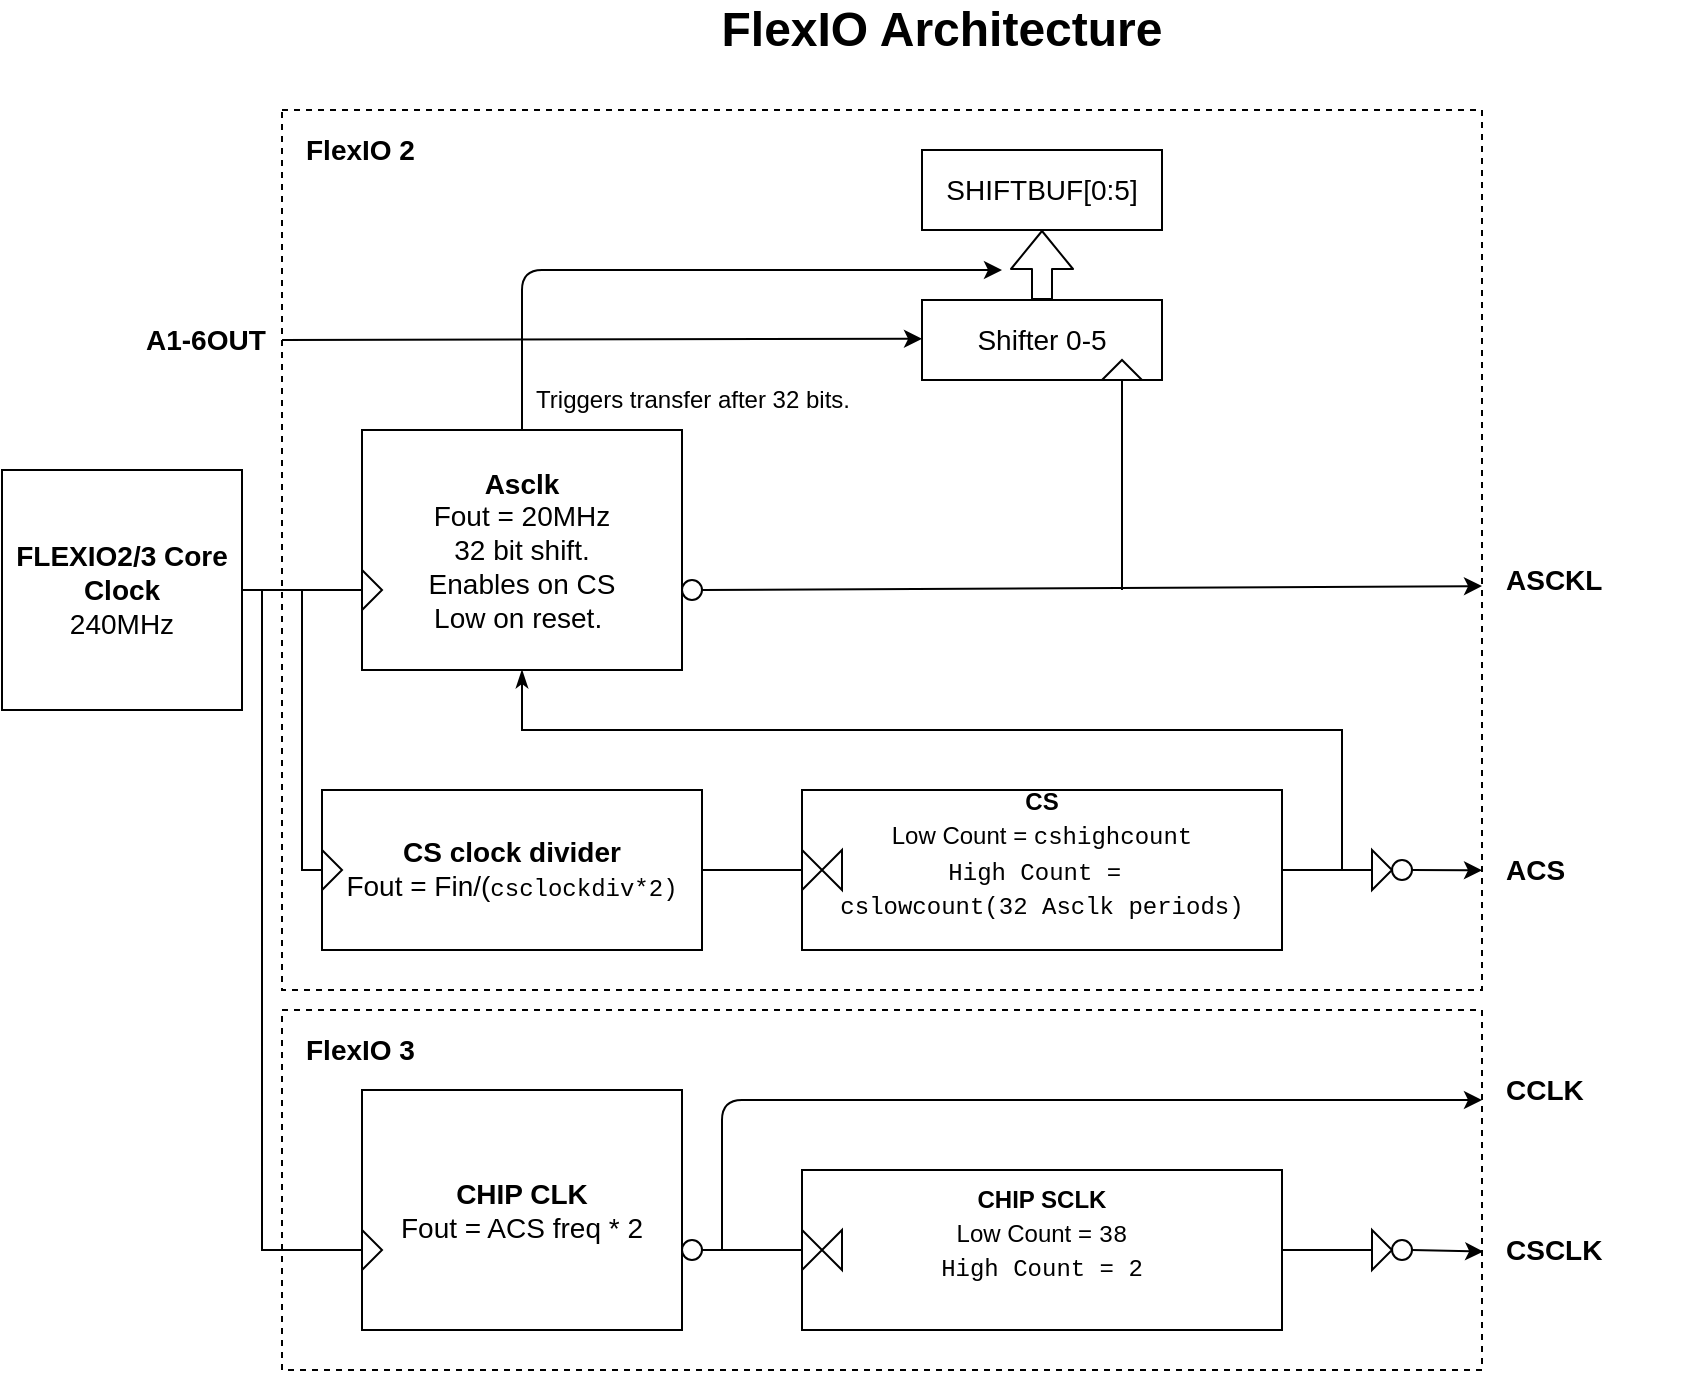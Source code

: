 <mxfile version="13.4.5" type="device"><diagram id="zMdHHGrJSZtKjhyNDhxt" name="Page-1"><mxGraphModel dx="1577" dy="1063" grid="1" gridSize="10" guides="1" tooltips="1" connect="1" arrows="1" fold="1" page="1" pageScale="1" pageWidth="4681" pageHeight="3300" math="0" shadow="0"><root><mxCell id="0"/><mxCell id="1" parent="0"/><mxCell id="HZ4cuATQGfqaaVmYHo4V-74" value="" style="rounded=0;whiteSpace=wrap;html=1;fontSize=14;fillColor=none;dashed=1;" parent="1" vertex="1"><mxGeometry x="180" y="300" width="600" height="440" as="geometry"/></mxCell><mxCell id="HZ4cuATQGfqaaVmYHo4V-34" value="FlexIO Architecture" style="text;html=1;strokeColor=none;fillColor=none;align=center;verticalAlign=middle;whiteSpace=wrap;rounded=0;fontStyle=1;fontSize=24;" parent="1" vertex="1"><mxGeometry x="350" y="250" width="320" height="20" as="geometry"/></mxCell><mxCell id="HZ4cuATQGfqaaVmYHo4V-35" value="Shifter 0-5" style="rounded=0;whiteSpace=wrap;html=1;fontSize=14;fillColor=none;" parent="1" vertex="1"><mxGeometry x="500" y="395" width="120" height="40" as="geometry"/></mxCell><mxCell id="HZ4cuATQGfqaaVmYHo4V-39" value="SHIFTBUF[0:5]" style="rounded=0;whiteSpace=wrap;html=1;fontSize=14;fillColor=none;" parent="1" vertex="1"><mxGeometry x="500" y="320" width="120" height="40" as="geometry"/></mxCell><mxCell id="HZ4cuATQGfqaaVmYHo4V-52" value="" style="triangle;whiteSpace=wrap;html=1;fillColor=none;fontSize=14;direction=north;" parent="1" vertex="1"><mxGeometry x="590" y="425" width="20" height="10" as="geometry"/></mxCell><mxCell id="HZ4cuATQGfqaaVmYHo4V-55" value="" style="shape=flexArrow;endArrow=classic;html=1;fontSize=14;entryX=0.5;entryY=1;entryDx=0;entryDy=0;exitX=0.5;exitY=0;exitDx=0;exitDy=0;" parent="1" edge="1" target="HZ4cuATQGfqaaVmYHo4V-39" source="HZ4cuATQGfqaaVmYHo4V-35"><mxGeometry width="50" height="50" relative="1" as="geometry"><mxPoint x="745" y="395" as="sourcePoint"/><mxPoint x="745.5" y="435" as="targetPoint"/></mxGeometry></mxCell><mxCell id="HZ4cuATQGfqaaVmYHo4V-60" value="" style="endArrow=classic;html=1;fontSize=14;exitX=0.5;exitY=0;exitDx=0;exitDy=0;" parent="1" edge="1" source="XlL8CbeF0Cy3DiU_AWjd-17"><mxGeometry width="50" height="50" relative="1" as="geometry"><mxPoint x="290" y="435.0" as="sourcePoint"/><mxPoint x="540" y="380" as="targetPoint"/><Array as="points"><mxPoint x="300" y="380"/></Array></mxGeometry></mxCell><mxCell id="HZ4cuATQGfqaaVmYHo4V-61" value="" style="endArrow=classic;html=1;fontSize=14;entryX=0;entryY=0.5;entryDx=0;entryDy=0;exitX=1;exitY=0.5;exitDx=0;exitDy=0;" parent="1" edge="1" source="HZ4cuATQGfqaaVmYHo4V-81"><mxGeometry width="50" height="50" relative="1" as="geometry"><mxPoint x="460" y="414.41" as="sourcePoint"/><mxPoint x="500" y="414.41" as="targetPoint"/></mxGeometry></mxCell><mxCell id="HZ4cuATQGfqaaVmYHo4V-66" value="&lt;b&gt;FLEXIO2/3 Core&lt;/b&gt;&lt;br&gt;&lt;b&gt;Clock&lt;/b&gt;&lt;br&gt;240MHz" style="rounded=0;whiteSpace=wrap;html=1;fontSize=14;fillColor=none;" parent="1" vertex="1"><mxGeometry x="40" y="480" width="120" height="120" as="geometry"/></mxCell><mxCell id="HZ4cuATQGfqaaVmYHo4V-70" value="" style="endArrow=classic;html=1;fontSize=14;exitX=1;exitY=0.5;exitDx=0;exitDy=0;entryX=1;entryY=0.541;entryDx=0;entryDy=0;entryPerimeter=0;" parent="1" edge="1" target="HZ4cuATQGfqaaVmYHo4V-74" source="XlL8CbeF0Cy3DiU_AWjd-19"><mxGeometry width="50" height="50" relative="1" as="geometry"><mxPoint x="640" y="579.5" as="sourcePoint"/><mxPoint x="840" y="580" as="targetPoint"/></mxGeometry></mxCell><mxCell id="HZ4cuATQGfqaaVmYHo4V-75" value="FlexIO 2" style="text;html=1;strokeColor=none;fillColor=none;align=left;verticalAlign=middle;whiteSpace=wrap;rounded=0;fontStyle=1;fontSize=14;" parent="1" vertex="1"><mxGeometry x="190" y="310" width="320" height="20" as="geometry"/></mxCell><mxCell id="HZ4cuATQGfqaaVmYHo4V-81" value="A1-6OUT" style="text;html=1;strokeColor=none;fillColor=none;align=left;verticalAlign=middle;whiteSpace=wrap;rounded=0;fontStyle=1;fontSize=14;" parent="1" vertex="1"><mxGeometry x="110" y="405" width="70" height="20" as="geometry"/></mxCell><mxCell id="HZ4cuATQGfqaaVmYHo4V-83" value="ASCKL" style="text;html=1;strokeColor=none;fillColor=none;align=left;verticalAlign=middle;whiteSpace=wrap;rounded=0;fontStyle=1;fontSize=14;" parent="1" vertex="1"><mxGeometry x="790" y="525" width="100" height="20" as="geometry"/></mxCell><mxCell id="HZ4cuATQGfqaaVmYHo4V-84" value="" style="endArrow=none;html=1;fontSize=24;entryX=0;entryY=0.5;entryDx=0;entryDy=0;" parent="1" target="XlL8CbeF0Cy3DiU_AWjd-18" edge="1"><mxGeometry width="50" height="50" relative="1" as="geometry"><mxPoint x="160" y="540" as="sourcePoint"/><mxPoint x="200.0" y="540" as="targetPoint"/></mxGeometry></mxCell><mxCell id="HZ4cuATQGfqaaVmYHo4V-92" value="" style="endArrow=none;html=1;fontSize=24;entryX=0;entryY=0.5;entryDx=0;entryDy=0;" parent="1" target="HZ4cuATQGfqaaVmYHo4V-52" edge="1"><mxGeometry width="50" height="50" relative="1" as="geometry"><mxPoint x="600" y="540" as="sourcePoint"/><mxPoint x="689.66" y="460.34" as="targetPoint"/></mxGeometry></mxCell><mxCell id="XlL8CbeF0Cy3DiU_AWjd-9" style="edgeStyle=orthogonalEdgeStyle;rounded=0;orthogonalLoop=1;jettySize=auto;html=1;exitX=1;exitY=0.5;exitDx=0;exitDy=0;entryX=0;entryY=0.5;entryDx=0;entryDy=0;endArrow=none;endFill=0;" edge="1" parent="1" source="XlL8CbeF0Cy3DiU_AWjd-1" target="XlL8CbeF0Cy3DiU_AWjd-8"><mxGeometry relative="1" as="geometry"/></mxCell><mxCell id="XlL8CbeF0Cy3DiU_AWjd-1" value="&lt;b&gt;CS clock divider&lt;/b&gt;&lt;br&gt;Fout = Fin/(&lt;span style=&quot;background-color: rgb(255 , 255 , 255) ; font-family: &amp;#34;menlo&amp;#34; , &amp;#34;monaco&amp;#34; , &amp;#34;courier new&amp;#34; , monospace ; font-size: 12px&quot;&gt;csclockdiv*2)&lt;/span&gt;" style="rounded=0;whiteSpace=wrap;html=1;fontSize=14;fillColor=none;" vertex="1" parent="1"><mxGeometry x="200" y="640" width="190" height="80" as="geometry"/></mxCell><mxCell id="XlL8CbeF0Cy3DiU_AWjd-6" style="edgeStyle=orthogonalEdgeStyle;rounded=0;orthogonalLoop=1;jettySize=auto;html=1;exitX=0;exitY=0.5;exitDx=0;exitDy=0;endArrow=none;endFill=0;" edge="1" parent="1" source="XlL8CbeF0Cy3DiU_AWjd-2"><mxGeometry relative="1" as="geometry"><mxPoint x="190" y="540" as="targetPoint"/><Array as="points"><mxPoint x="190" y="680"/></Array></mxGeometry></mxCell><mxCell id="XlL8CbeF0Cy3DiU_AWjd-2" value="" style="triangle;whiteSpace=wrap;html=1;fillColor=none;fontSize=14;direction=east;" vertex="1" parent="1"><mxGeometry x="200" y="670" width="10" height="20" as="geometry"/></mxCell><mxCell id="XlL8CbeF0Cy3DiU_AWjd-20" style="edgeStyle=orthogonalEdgeStyle;rounded=0;orthogonalLoop=1;jettySize=auto;html=1;entryX=0.5;entryY=1;entryDx=0;entryDy=0;endArrow=classicThin;endFill=1;" edge="1" parent="1" target="XlL8CbeF0Cy3DiU_AWjd-17"><mxGeometry relative="1" as="geometry"><mxPoint x="710" y="680" as="sourcePoint"/><Array as="points"><mxPoint x="710" y="680"/><mxPoint x="710" y="610"/><mxPoint x="300" y="610"/></Array></mxGeometry></mxCell><mxCell id="XlL8CbeF0Cy3DiU_AWjd-7" value="&lt;font style=&quot;font-size: 12px&quot;&gt;&lt;b&gt;CS&lt;br&gt;&lt;/b&gt;Low Count =&amp;nbsp;&lt;span style=&quot;background-color: rgb(255 , 255 , 255) ; font-family: &amp;#34;menlo&amp;#34; , &amp;#34;monaco&amp;#34; , &amp;#34;courier new&amp;#34; , monospace&quot;&gt;cshighcount&lt;br&gt;High Count =&amp;nbsp;&lt;br&gt;&lt;/span&gt;&lt;span style=&quot;background-color: rgb(255 , 255 , 255) ; font-family: &amp;#34;menlo&amp;#34; , &amp;#34;monaco&amp;#34; , &amp;#34;courier new&amp;#34; , monospace&quot;&gt;cslowcount(32 Asclk periods)&lt;/span&gt;&lt;span style=&quot;background-color: rgb(255 , 255 , 255) ; font-family: &amp;#34;menlo&amp;#34; , &amp;#34;monaco&amp;#34; , &amp;#34;courier new&amp;#34; , monospace&quot;&gt;&lt;br&gt;&lt;/span&gt;&lt;/font&gt;&lt;span style=&quot;background-color: rgb(255 , 255 , 255) ; font-family: &amp;#34;menlo&amp;#34; , &amp;#34;monaco&amp;#34; , &amp;#34;courier new&amp;#34; , monospace ; font-size: 12px&quot;&gt;&lt;br&gt;&lt;/span&gt;" style="rounded=0;whiteSpace=wrap;html=1;fontSize=14;fillColor=none;" vertex="1" parent="1"><mxGeometry x="440" y="640" width="240" height="80" as="geometry"/></mxCell><mxCell id="XlL8CbeF0Cy3DiU_AWjd-8" value="" style="triangle;whiteSpace=wrap;html=1;fillColor=none;fontSize=14;direction=east;" vertex="1" parent="1"><mxGeometry x="440" y="670" width="10" height="20" as="geometry"/></mxCell><mxCell id="XlL8CbeF0Cy3DiU_AWjd-11" value="ACS&amp;nbsp;" style="text;html=1;strokeColor=none;fillColor=none;align=left;verticalAlign=middle;whiteSpace=wrap;rounded=0;fontStyle=1;fontSize=14;" vertex="1" parent="1"><mxGeometry x="790" y="670" width="100" height="20" as="geometry"/></mxCell><mxCell id="XlL8CbeF0Cy3DiU_AWjd-12" value="" style="endArrow=classic;html=1;fontSize=14;entryX=1;entryY=0.864;entryDx=0;entryDy=0;entryPerimeter=0;" edge="1" parent="1" source="XlL8CbeF0Cy3DiU_AWjd-10" target="HZ4cuATQGfqaaVmYHo4V-74"><mxGeometry width="50" height="50" relative="1" as="geometry"><mxPoint x="630" y="679.58" as="sourcePoint"/><mxPoint x="820" y="680" as="targetPoint"/><Array as="points"/></mxGeometry></mxCell><mxCell id="XlL8CbeF0Cy3DiU_AWjd-10" value="" style="ellipse;whiteSpace=wrap;html=1;aspect=fixed;" vertex="1" parent="1"><mxGeometry x="735" y="675" width="10" height="10" as="geometry"/></mxCell><mxCell id="XlL8CbeF0Cy3DiU_AWjd-17" value="&lt;b&gt;Asclk&lt;/b&gt;&lt;br&gt;Fout = 20MHz&lt;br&gt;32 bit shift.&lt;br&gt;Enables on CS&lt;br&gt;Low on reset.&amp;nbsp;" style="rounded=0;whiteSpace=wrap;html=1;fontSize=14;fillColor=none;" vertex="1" parent="1"><mxGeometry x="220" y="460" width="160" height="120" as="geometry"/></mxCell><mxCell id="XlL8CbeF0Cy3DiU_AWjd-18" value="" style="triangle;whiteSpace=wrap;html=1;fillColor=none;fontSize=14;direction=east;" vertex="1" parent="1"><mxGeometry x="220" y="530" width="10" height="20" as="geometry"/></mxCell><mxCell id="XlL8CbeF0Cy3DiU_AWjd-19" value="" style="ellipse;whiteSpace=wrap;html=1;aspect=fixed;" vertex="1" parent="1"><mxGeometry x="380" y="535" width="10" height="10" as="geometry"/></mxCell><mxCell id="XlL8CbeF0Cy3DiU_AWjd-25" value="" style="triangle;whiteSpace=wrap;html=1;fillColor=none;fontSize=14;direction=east;" vertex="1" parent="1"><mxGeometry x="725" y="670" width="10" height="20" as="geometry"/></mxCell><mxCell id="XlL8CbeF0Cy3DiU_AWjd-26" style="edgeStyle=orthogonalEdgeStyle;rounded=0;orthogonalLoop=1;jettySize=auto;html=1;entryX=0;entryY=0.5;entryDx=0;entryDy=0;endArrow=none;endFill=0;" edge="1" parent="1" source="XlL8CbeF0Cy3DiU_AWjd-7" target="XlL8CbeF0Cy3DiU_AWjd-25"><mxGeometry relative="1" as="geometry"><mxPoint x="680" y="680" as="sourcePoint"/><mxPoint x="735" y="680" as="targetPoint"/></mxGeometry></mxCell><mxCell id="XlL8CbeF0Cy3DiU_AWjd-27" value="" style="triangle;whiteSpace=wrap;html=1;fillColor=none;fontSize=14;direction=east;rotation=-180;" vertex="1" parent="1"><mxGeometry x="450" y="670" width="10" height="20" as="geometry"/></mxCell><mxCell id="XlL8CbeF0Cy3DiU_AWjd-31" value="Triggers transfer after 32 bits." style="text;html=1;resizable=0;autosize=1;align=center;verticalAlign=middle;points=[];fillColor=none;strokeColor=none;rounded=0;" vertex="1" parent="1"><mxGeometry x="300" y="435" width="170" height="20" as="geometry"/></mxCell><mxCell id="XlL8CbeF0Cy3DiU_AWjd-34" value="" style="rounded=0;whiteSpace=wrap;html=1;fontSize=14;fillColor=none;dashed=1;" vertex="1" parent="1"><mxGeometry x="180" y="750" width="600" height="180" as="geometry"/></mxCell><mxCell id="XlL8CbeF0Cy3DiU_AWjd-41" value="" style="endArrow=classic;html=1;fontSize=14;entryX=1;entryY=0.25;entryDx=0;entryDy=0;" edge="1" parent="1" target="XlL8CbeF0Cy3DiU_AWjd-34"><mxGeometry width="50" height="50" relative="1" as="geometry"><mxPoint x="400" y="870" as="sourcePoint"/><mxPoint x="840" y="770" as="targetPoint"/><Array as="points"><mxPoint x="400" y="795"/></Array></mxGeometry></mxCell><mxCell id="XlL8CbeF0Cy3DiU_AWjd-42" value="FlexIO 3" style="text;html=1;strokeColor=none;fillColor=none;align=left;verticalAlign=middle;whiteSpace=wrap;rounded=0;fontStyle=1;fontSize=14;" vertex="1" parent="1"><mxGeometry x="190" y="760" width="320" height="20" as="geometry"/></mxCell><mxCell id="XlL8CbeF0Cy3DiU_AWjd-43" value="CCLK" style="text;html=1;strokeColor=none;fillColor=none;align=left;verticalAlign=middle;whiteSpace=wrap;rounded=0;fontStyle=1;fontSize=14;" vertex="1" parent="1"><mxGeometry x="790" y="780" width="100" height="20" as="geometry"/></mxCell><mxCell id="XlL8CbeF0Cy3DiU_AWjd-47" style="edgeStyle=orthogonalEdgeStyle;rounded=0;orthogonalLoop=1;jettySize=auto;html=1;exitX=0;exitY=0.5;exitDx=0;exitDy=0;endArrow=none;endFill=0;" edge="1" parent="1" source="XlL8CbeF0Cy3DiU_AWjd-56"><mxGeometry relative="1" as="geometry"><mxPoint x="170" y="540" as="targetPoint"/><Array as="points"><mxPoint x="170" y="870"/></Array></mxGeometry></mxCell><mxCell id="XlL8CbeF0Cy3DiU_AWjd-50" value="&lt;font style=&quot;font-size: 12px&quot;&gt;&lt;b&gt;CHIP SCLK&lt;br&gt;&lt;/b&gt;Low Count =&amp;nbsp;&lt;span style=&quot;background-color: rgb(255 , 255 , 255) ; font-family: &amp;#34;menlo&amp;#34; , &amp;#34;monaco&amp;#34; , &amp;#34;courier new&amp;#34; , monospace&quot;&gt;38&lt;br&gt;High Count = 2&lt;/span&gt;&lt;span style=&quot;background-color: rgb(255 , 255 , 255) ; font-family: &amp;#34;menlo&amp;#34; , &amp;#34;monaco&amp;#34; , &amp;#34;courier new&amp;#34; , monospace&quot;&gt;&lt;br&gt;&lt;/span&gt;&lt;/font&gt;&lt;span style=&quot;background-color: rgb(255 , 255 , 255) ; font-family: &amp;#34;menlo&amp;#34; , &amp;#34;monaco&amp;#34; , &amp;#34;courier new&amp;#34; , monospace ; font-size: 12px&quot;&gt;&lt;br&gt;&lt;/span&gt;" style="rounded=0;whiteSpace=wrap;html=1;fontSize=14;fillColor=none;" vertex="1" parent="1"><mxGeometry x="440" y="830" width="240" height="80" as="geometry"/></mxCell><mxCell id="XlL8CbeF0Cy3DiU_AWjd-62" style="edgeStyle=orthogonalEdgeStyle;rounded=0;orthogonalLoop=1;jettySize=auto;html=1;exitX=0;exitY=0.5;exitDx=0;exitDy=0;endArrow=none;endFill=0;entryX=1;entryY=0.5;entryDx=0;entryDy=0;" edge="1" parent="1" source="XlL8CbeF0Cy3DiU_AWjd-51" target="XlL8CbeF0Cy3DiU_AWjd-57"><mxGeometry relative="1" as="geometry"><mxPoint x="420" y="730" as="targetPoint"/></mxGeometry></mxCell><mxCell id="XlL8CbeF0Cy3DiU_AWjd-51" value="" style="triangle;whiteSpace=wrap;html=1;fillColor=none;fontSize=14;direction=east;" vertex="1" parent="1"><mxGeometry x="440" y="860" width="10" height="20" as="geometry"/></mxCell><mxCell id="XlL8CbeF0Cy3DiU_AWjd-52" value="CSCLK" style="text;html=1;strokeColor=none;fillColor=none;align=left;verticalAlign=middle;whiteSpace=wrap;rounded=0;fontStyle=1;fontSize=14;" vertex="1" parent="1"><mxGeometry x="790" y="860" width="100" height="20" as="geometry"/></mxCell><mxCell id="XlL8CbeF0Cy3DiU_AWjd-53" value="" style="endArrow=classic;html=1;fontSize=14;entryX=1.001;entryY=0.671;entryDx=0;entryDy=0;entryPerimeter=0;" edge="1" parent="1" source="XlL8CbeF0Cy3DiU_AWjd-54" target="XlL8CbeF0Cy3DiU_AWjd-34"><mxGeometry width="50" height="50" relative="1" as="geometry"><mxPoint x="630" y="869.58" as="sourcePoint"/><mxPoint x="820" y="870" as="targetPoint"/><Array as="points"/></mxGeometry></mxCell><mxCell id="XlL8CbeF0Cy3DiU_AWjd-54" value="" style="ellipse;whiteSpace=wrap;html=1;aspect=fixed;" vertex="1" parent="1"><mxGeometry x="735" y="865" width="10" height="10" as="geometry"/></mxCell><mxCell id="XlL8CbeF0Cy3DiU_AWjd-55" value="&lt;b&gt;CHIP CLK&lt;/b&gt;&lt;br&gt;Fout = ACS freq * 2" style="rounded=0;whiteSpace=wrap;html=1;fontSize=14;fillColor=none;" vertex="1" parent="1"><mxGeometry x="220" y="790" width="160" height="120" as="geometry"/></mxCell><mxCell id="XlL8CbeF0Cy3DiU_AWjd-56" value="" style="triangle;whiteSpace=wrap;html=1;fillColor=none;fontSize=14;direction=east;" vertex="1" parent="1"><mxGeometry x="220" y="860" width="10" height="20" as="geometry"/></mxCell><mxCell id="XlL8CbeF0Cy3DiU_AWjd-57" value="" style="ellipse;whiteSpace=wrap;html=1;aspect=fixed;" vertex="1" parent="1"><mxGeometry x="380" y="865" width="10" height="10" as="geometry"/></mxCell><mxCell id="XlL8CbeF0Cy3DiU_AWjd-58" value="" style="triangle;whiteSpace=wrap;html=1;fillColor=none;fontSize=14;direction=east;" vertex="1" parent="1"><mxGeometry x="725" y="860" width="10" height="20" as="geometry"/></mxCell><mxCell id="XlL8CbeF0Cy3DiU_AWjd-59" style="edgeStyle=orthogonalEdgeStyle;rounded=0;orthogonalLoop=1;jettySize=auto;html=1;entryX=0;entryY=0.5;entryDx=0;entryDy=0;endArrow=none;endFill=0;" edge="1" parent="1" source="XlL8CbeF0Cy3DiU_AWjd-50" target="XlL8CbeF0Cy3DiU_AWjd-58"><mxGeometry relative="1" as="geometry"><mxPoint x="680" y="870" as="sourcePoint"/><mxPoint x="735" y="870" as="targetPoint"/></mxGeometry></mxCell><mxCell id="XlL8CbeF0Cy3DiU_AWjd-60" value="" style="triangle;whiteSpace=wrap;html=1;fillColor=none;fontSize=14;direction=east;rotation=-180;" vertex="1" parent="1"><mxGeometry x="450" y="860" width="10" height="20" as="geometry"/></mxCell></root></mxGraphModel></diagram></mxfile>